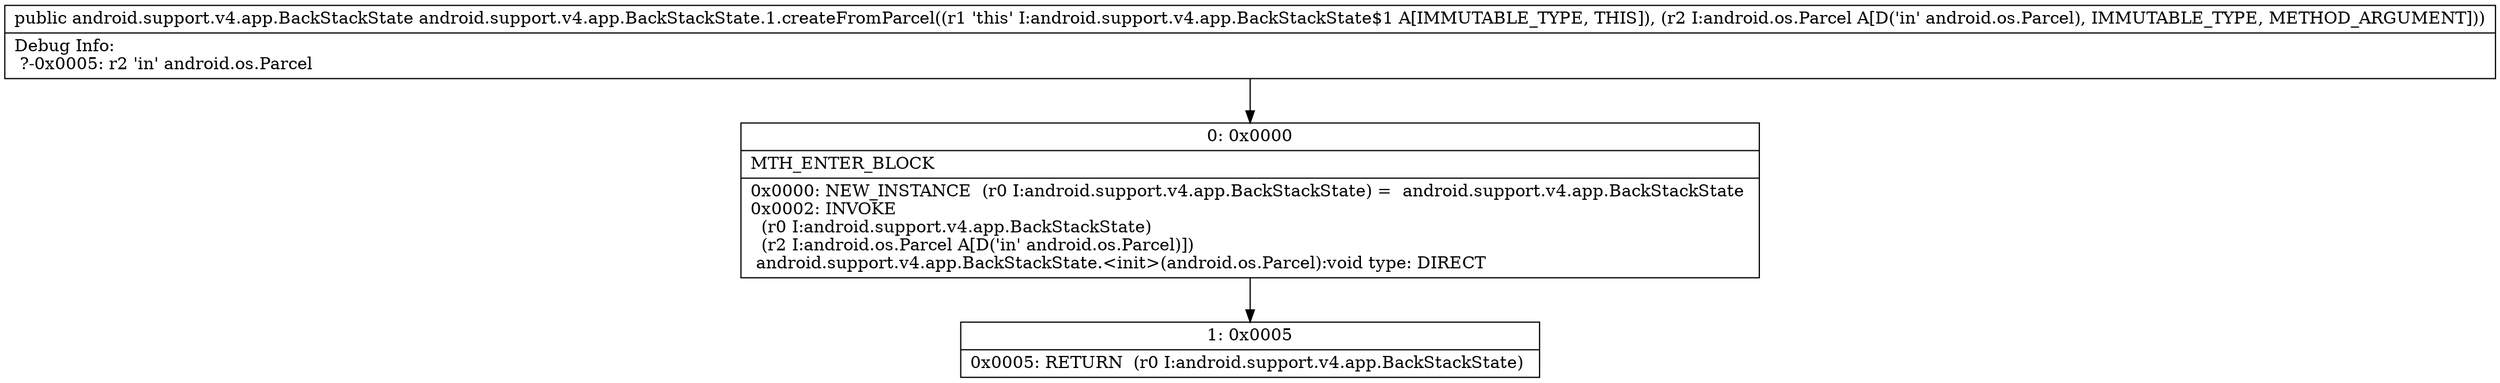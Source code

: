 digraph "CFG forandroid.support.v4.app.BackStackState.1.createFromParcel(Landroid\/os\/Parcel;)Landroid\/support\/v4\/app\/BackStackState;" {
Node_0 [shape=record,label="{0\:\ 0x0000|MTH_ENTER_BLOCK\l|0x0000: NEW_INSTANCE  (r0 I:android.support.v4.app.BackStackState) =  android.support.v4.app.BackStackState \l0x0002: INVOKE  \l  (r0 I:android.support.v4.app.BackStackState)\l  (r2 I:android.os.Parcel A[D('in' android.os.Parcel)])\l android.support.v4.app.BackStackState.\<init\>(android.os.Parcel):void type: DIRECT \l}"];
Node_1 [shape=record,label="{1\:\ 0x0005|0x0005: RETURN  (r0 I:android.support.v4.app.BackStackState) \l}"];
MethodNode[shape=record,label="{public android.support.v4.app.BackStackState android.support.v4.app.BackStackState.1.createFromParcel((r1 'this' I:android.support.v4.app.BackStackState$1 A[IMMUTABLE_TYPE, THIS]), (r2 I:android.os.Parcel A[D('in' android.os.Parcel), IMMUTABLE_TYPE, METHOD_ARGUMENT]))  | Debug Info:\l  ?\-0x0005: r2 'in' android.os.Parcel\l}"];
MethodNode -> Node_0;
Node_0 -> Node_1;
}

